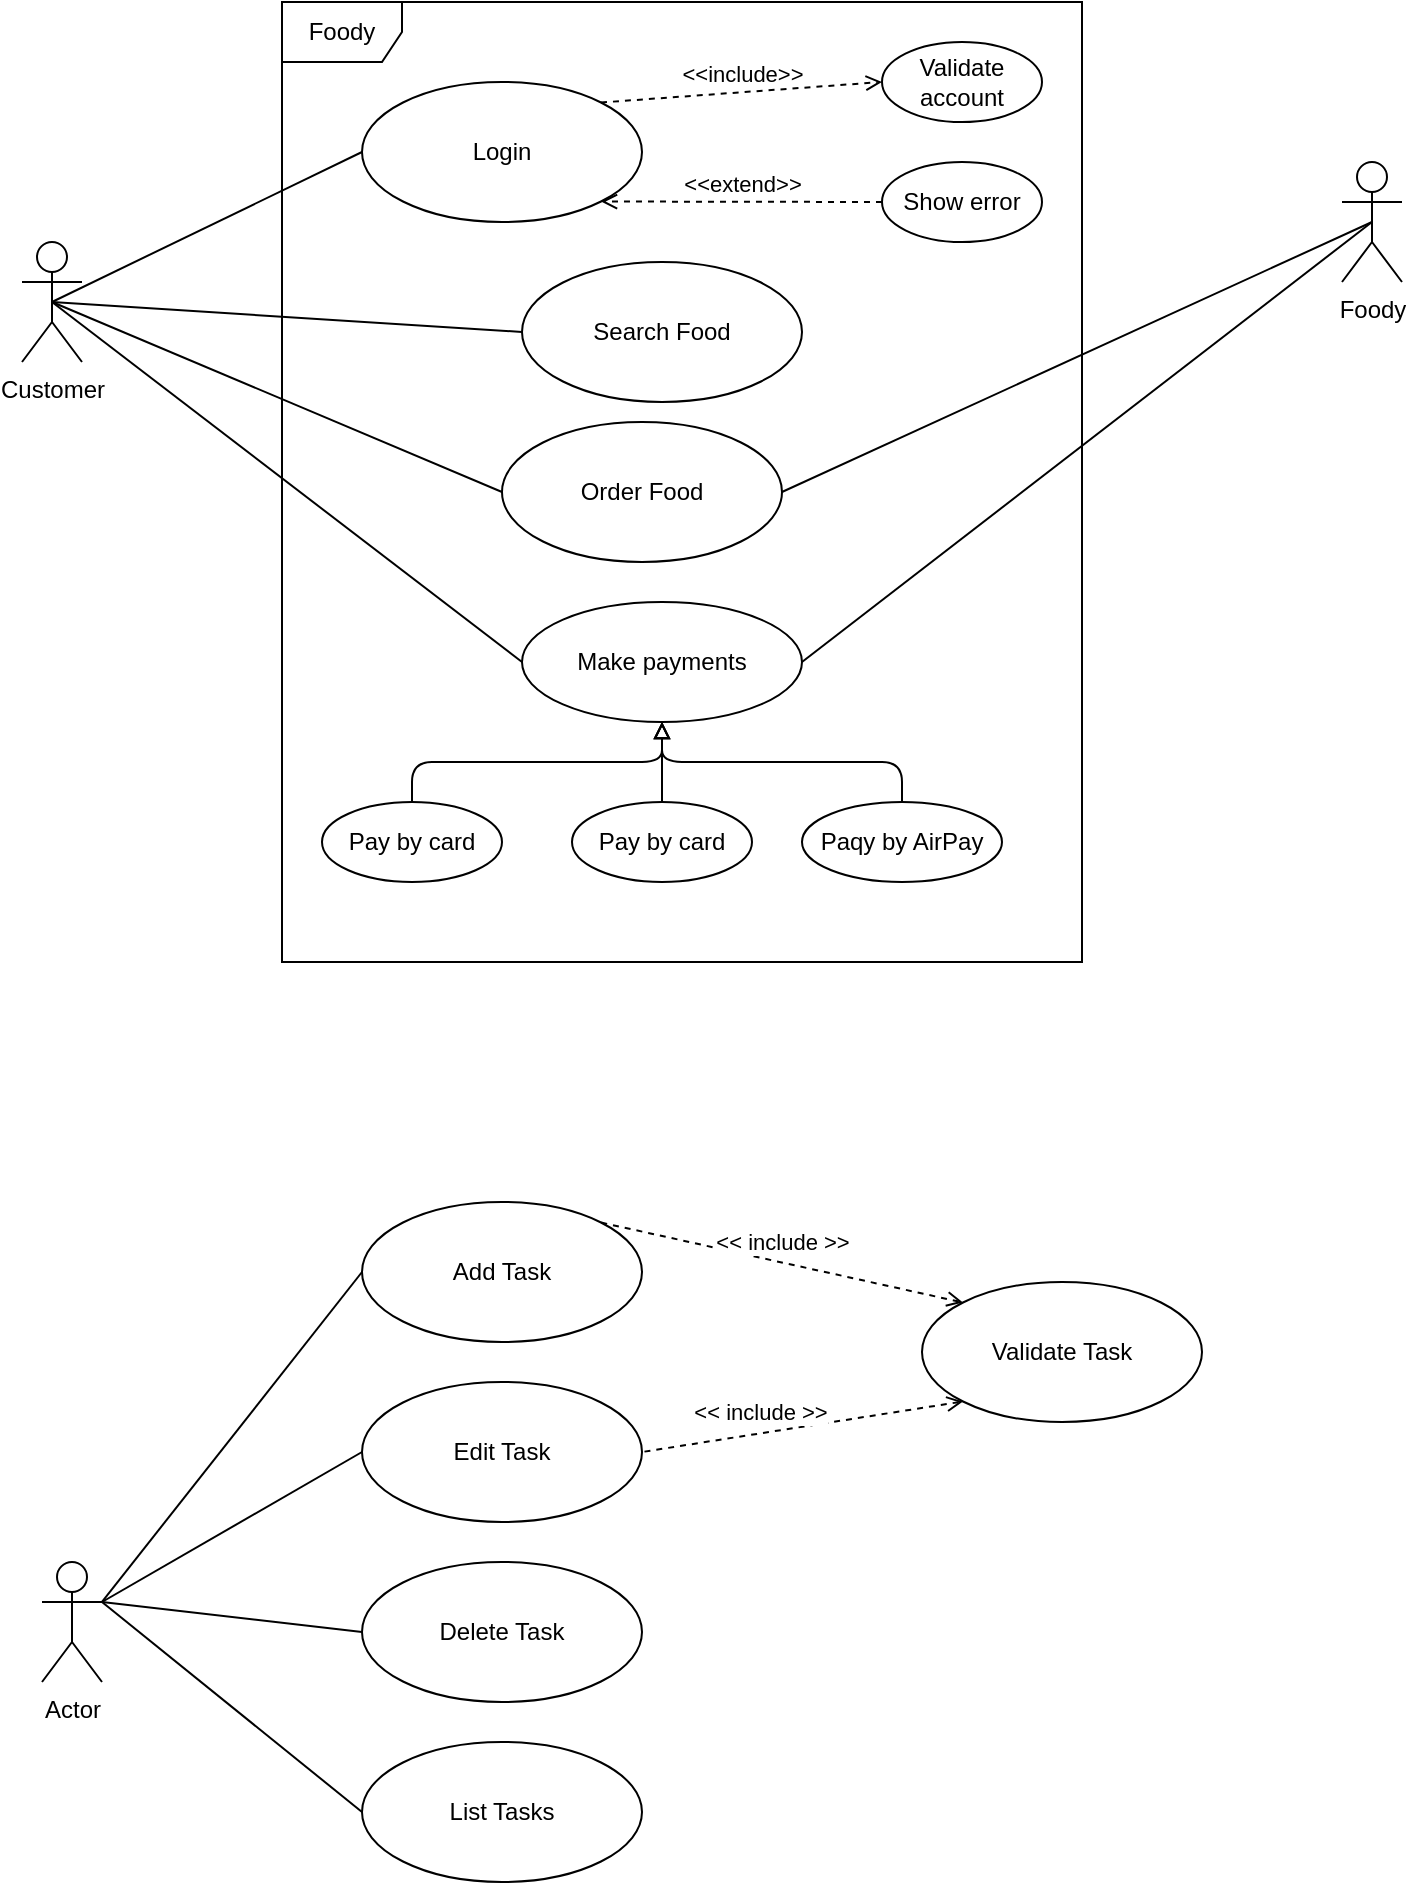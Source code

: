<mxfile>
    <diagram id="sh7J7erF2aYugvHl6vvz" name="Usecase">
        <mxGraphModel dx="1050" dy="503" grid="1" gridSize="10" guides="1" tooltips="1" connect="1" arrows="1" fold="1" page="1" pageScale="1" pageWidth="850" pageHeight="1100" math="0" shadow="0">
            <root>
                <mxCell id="0"/>
                <mxCell id="1" parent="0"/>
                <mxCell id="14" value="Foody" style="shape=umlFrame;whiteSpace=wrap;html=1;" parent="1" vertex="1">
                    <mxGeometry x="200" y="40" width="400" height="480" as="geometry"/>
                </mxCell>
                <mxCell id="30" style="edgeStyle=none;html=1;exitX=0.5;exitY=0.5;exitDx=0;exitDy=0;exitPerimeter=0;entryX=0;entryY=0.5;entryDx=0;entryDy=0;endArrow=none;endFill=0;" parent="1" source="22" target="26" edge="1">
                    <mxGeometry relative="1" as="geometry"/>
                </mxCell>
                <mxCell id="31" style="edgeStyle=none;html=1;exitX=0.5;exitY=0.5;exitDx=0;exitDy=0;exitPerimeter=0;entryX=0;entryY=0.5;entryDx=0;entryDy=0;endArrow=none;endFill=0;" parent="1" source="22" target="27" edge="1">
                    <mxGeometry relative="1" as="geometry"/>
                </mxCell>
                <mxCell id="33" style="edgeStyle=none;html=1;exitX=0.5;exitY=0.5;exitDx=0;exitDy=0;exitPerimeter=0;entryX=0;entryY=0.5;entryDx=0;entryDy=0;endArrow=none;endFill=0;" parent="1" source="22" target="28" edge="1">
                    <mxGeometry relative="1" as="geometry"/>
                </mxCell>
                <mxCell id="34" style="edgeStyle=none;html=1;entryX=0;entryY=0.5;entryDx=0;entryDy=0;endArrow=none;endFill=0;exitX=0.5;exitY=0.5;exitDx=0;exitDy=0;exitPerimeter=0;" parent="1" source="22" target="29" edge="1">
                    <mxGeometry relative="1" as="geometry">
                        <mxPoint x="110" y="220" as="sourcePoint"/>
                    </mxGeometry>
                </mxCell>
                <mxCell id="22" value="Customer" style="shape=umlActor;verticalLabelPosition=bottom;verticalAlign=top;html=1;" parent="1" vertex="1">
                    <mxGeometry x="70" y="160" width="30" height="60" as="geometry"/>
                </mxCell>
                <mxCell id="35" style="edgeStyle=none;html=1;exitX=0.5;exitY=0.5;exitDx=0;exitDy=0;exitPerimeter=0;entryX=1;entryY=0.5;entryDx=0;entryDy=0;endArrow=none;endFill=0;" parent="1" source="23" target="28" edge="1">
                    <mxGeometry relative="1" as="geometry"/>
                </mxCell>
                <mxCell id="36" style="edgeStyle=none;html=1;exitX=0.5;exitY=0.5;exitDx=0;exitDy=0;exitPerimeter=0;entryX=1;entryY=0.5;entryDx=0;entryDy=0;endArrow=none;endFill=0;" parent="1" source="23" target="29" edge="1">
                    <mxGeometry relative="1" as="geometry"/>
                </mxCell>
                <mxCell id="23" value="Foody" style="shape=umlActor;verticalLabelPosition=bottom;verticalAlign=top;html=1;" parent="1" vertex="1">
                    <mxGeometry x="730" y="120" width="30" height="60" as="geometry"/>
                </mxCell>
                <mxCell id="26" value="Login&lt;span style=&quot;color: rgba(0, 0, 0, 0); font-family: monospace; font-size: 0px; text-align: start;&quot;&gt;%3CmxGraphModel%3E%3Croot%3E%3CmxCell%20id%3D%220%22%2F%3E%3CmxCell%20id%3D%221%22%20parent%3D%220%22%2F%3E%3CmxCell%20id%3D%222%22%20value%3D%22Customer%22%20style%3D%22shape%3DumlActor%3BverticalLabelPosition%3Dbottom%3BverticalAlign%3Dtop%3Bhtml%3D1%3B%22%20vertex%3D%221%22%20parent%3D%221%22%3E%3CmxGeometry%20x%3D%2290%22%20y%3D%22120%22%20width%3D%2230%22%20height%3D%2260%22%20as%3D%22geometry%22%2F%3E%3C%2FmxCell%3E%3C%2Froot%3E%3C%2FmxGraphModel%3E&lt;/span&gt;" style="ellipse;whiteSpace=wrap;html=1;" parent="1" vertex="1">
                    <mxGeometry x="240" y="80" width="140" height="70" as="geometry"/>
                </mxCell>
                <mxCell id="27" value="Search Food" style="ellipse;whiteSpace=wrap;html=1;" parent="1" vertex="1">
                    <mxGeometry x="320" y="170" width="140" height="70" as="geometry"/>
                </mxCell>
                <mxCell id="28" value="Order Food" style="ellipse;whiteSpace=wrap;html=1;" parent="1" vertex="1">
                    <mxGeometry x="310" y="250" width="140" height="70" as="geometry"/>
                </mxCell>
                <mxCell id="29" value="Make payments" style="ellipse;whiteSpace=wrap;html=1;" parent="1" vertex="1">
                    <mxGeometry x="320" y="340" width="140" height="60" as="geometry"/>
                </mxCell>
                <mxCell id="39" value="Validate account" style="ellipse;whiteSpace=wrap;html=1;" parent="1" vertex="1">
                    <mxGeometry x="500" y="60" width="80" height="40" as="geometry"/>
                </mxCell>
                <mxCell id="40" value="Show error" style="ellipse;whiteSpace=wrap;html=1;" parent="1" vertex="1">
                    <mxGeometry x="500" y="120" width="80" height="40" as="geometry"/>
                </mxCell>
                <mxCell id="41" value="&amp;lt;&amp;lt;include&amp;gt;&amp;gt;" style="html=1;verticalAlign=bottom;labelBackgroundColor=none;endArrow=open;endFill=0;dashed=1;entryX=0;entryY=0.5;entryDx=0;entryDy=0;exitX=1;exitY=0;exitDx=0;exitDy=0;" parent="1" source="26" target="39" edge="1">
                    <mxGeometry width="160" relative="1" as="geometry">
                        <mxPoint x="300" y="270" as="sourcePoint"/>
                        <mxPoint x="460" y="270" as="targetPoint"/>
                    </mxGeometry>
                </mxCell>
                <mxCell id="42" value="&amp;lt;&amp;lt;extend&amp;gt;&amp;gt;" style="html=1;verticalAlign=bottom;labelBackgroundColor=none;endArrow=open;endFill=0;dashed=1;entryX=1;entryY=1;entryDx=0;entryDy=0;exitX=0;exitY=0.5;exitDx=0;exitDy=0;" parent="1" source="40" target="26" edge="1">
                    <mxGeometry width="160" relative="1" as="geometry">
                        <mxPoint x="300" y="270" as="sourcePoint"/>
                        <mxPoint x="460" y="270" as="targetPoint"/>
                    </mxGeometry>
                </mxCell>
                <mxCell id="48" style="edgeStyle=elbowEdgeStyle;html=1;exitX=0.5;exitY=0;exitDx=0;exitDy=0;endArrow=block;endFill=0;elbow=vertical;" parent="1" source="44" target="29" edge="1">
                    <mxGeometry relative="1" as="geometry"/>
                </mxCell>
                <mxCell id="44" value="Paqy by AirPay" style="ellipse;whiteSpace=wrap;html=1;" parent="1" vertex="1">
                    <mxGeometry x="460" y="440" width="100" height="40" as="geometry"/>
                </mxCell>
                <mxCell id="49" style="edgeStyle=elbowEdgeStyle;html=1;exitX=0.5;exitY=0;exitDx=0;exitDy=0;entryX=0.5;entryY=1;entryDx=0;entryDy=0;endArrow=block;endFill=0;elbow=vertical;" parent="1" source="45" target="29" edge="1">
                    <mxGeometry relative="1" as="geometry"/>
                </mxCell>
                <mxCell id="45" value="Pay by card" style="ellipse;whiteSpace=wrap;html=1;" parent="1" vertex="1">
                    <mxGeometry x="345" y="440" width="90" height="40" as="geometry"/>
                </mxCell>
                <mxCell id="47" style="edgeStyle=elbowEdgeStyle;html=1;exitX=0.5;exitY=0;exitDx=0;exitDy=0;entryX=0.5;entryY=1;entryDx=0;entryDy=0;endArrow=block;endFill=0;elbow=vertical;" parent="1" source="46" target="29" edge="1">
                    <mxGeometry relative="1" as="geometry"/>
                </mxCell>
                <mxCell id="46" value="Pay by card" style="ellipse;whiteSpace=wrap;html=1;" parent="1" vertex="1">
                    <mxGeometry x="220" y="440" width="90" height="40" as="geometry"/>
                </mxCell>
                <mxCell id="ckvFqKnU40w-wQOgUnxC-49" value="Actor" style="shape=umlActor;verticalLabelPosition=bottom;verticalAlign=top;html=1;" parent="1" vertex="1">
                    <mxGeometry x="80" y="820" width="30" height="60" as="geometry"/>
                </mxCell>
                <mxCell id="ckvFqKnU40w-wQOgUnxC-54" style="edgeStyle=none;html=1;exitX=0;exitY=0.5;exitDx=0;exitDy=0;entryX=1;entryY=0.333;entryDx=0;entryDy=0;entryPerimeter=0;endArrow=none;endFill=0;" parent="1" source="ckvFqKnU40w-wQOgUnxC-50" target="ckvFqKnU40w-wQOgUnxC-49" edge="1">
                    <mxGeometry relative="1" as="geometry"/>
                </mxCell>
                <mxCell id="ckvFqKnU40w-wQOgUnxC-50" value="Add Task" style="ellipse;whiteSpace=wrap;html=1;" parent="1" vertex="1">
                    <mxGeometry x="240" y="640" width="140" height="70" as="geometry"/>
                </mxCell>
                <mxCell id="ckvFqKnU40w-wQOgUnxC-55" style="edgeStyle=none;html=1;exitX=0;exitY=0.5;exitDx=0;exitDy=0;endArrow=none;endFill=0;" parent="1" source="ckvFqKnU40w-wQOgUnxC-51" edge="1">
                    <mxGeometry relative="1" as="geometry">
                        <mxPoint x="110" y="840" as="targetPoint"/>
                    </mxGeometry>
                </mxCell>
                <mxCell id="ckvFqKnU40w-wQOgUnxC-51" value="Edit Task" style="ellipse;whiteSpace=wrap;html=1;" parent="1" vertex="1">
                    <mxGeometry x="240" y="730" width="140" height="70" as="geometry"/>
                </mxCell>
                <mxCell id="ckvFqKnU40w-wQOgUnxC-56" style="edgeStyle=none;html=1;exitX=0;exitY=0.5;exitDx=0;exitDy=0;entryX=1;entryY=0.333;entryDx=0;entryDy=0;entryPerimeter=0;endArrow=none;endFill=0;" parent="1" source="ckvFqKnU40w-wQOgUnxC-52" target="ckvFqKnU40w-wQOgUnxC-49" edge="1">
                    <mxGeometry relative="1" as="geometry"/>
                </mxCell>
                <mxCell id="ckvFqKnU40w-wQOgUnxC-52" value="Delete Task" style="ellipse;whiteSpace=wrap;html=1;" parent="1" vertex="1">
                    <mxGeometry x="240" y="820" width="140" height="70" as="geometry"/>
                </mxCell>
                <mxCell id="ckvFqKnU40w-wQOgUnxC-57" style="edgeStyle=none;html=1;exitX=0;exitY=0.5;exitDx=0;exitDy=0;entryX=1;entryY=0.333;entryDx=0;entryDy=0;entryPerimeter=0;endArrow=none;endFill=0;" parent="1" source="ckvFqKnU40w-wQOgUnxC-53" target="ckvFqKnU40w-wQOgUnxC-49" edge="1">
                    <mxGeometry relative="1" as="geometry"/>
                </mxCell>
                <mxCell id="ckvFqKnU40w-wQOgUnxC-53" value="List Tasks" style="ellipse;whiteSpace=wrap;html=1;" parent="1" vertex="1">
                    <mxGeometry x="240" y="910" width="140" height="70" as="geometry"/>
                </mxCell>
                <mxCell id="ckvFqKnU40w-wQOgUnxC-59" style="edgeStyle=none;html=1;exitX=0;exitY=0;exitDx=0;exitDy=0;entryX=1;entryY=0;entryDx=0;entryDy=0;endArrow=none;endFill=0;dashed=1;startArrow=open;startFill=0;" parent="1" source="ckvFqKnU40w-wQOgUnxC-58" target="ckvFqKnU40w-wQOgUnxC-50" edge="1">
                    <mxGeometry relative="1" as="geometry"/>
                </mxCell>
                <mxCell id="ckvFqKnU40w-wQOgUnxC-60" value="&amp;lt;&amp;lt; include &amp;gt;&amp;gt;" style="edgeLabel;html=1;align=center;verticalAlign=middle;resizable=0;points=[];" parent="ckvFqKnU40w-wQOgUnxC-59" vertex="1" connectable="0">
                    <mxGeometry x="0.255" y="1" relative="1" as="geometry">
                        <mxPoint x="23" y="-6" as="offset"/>
                    </mxGeometry>
                </mxCell>
                <mxCell id="ckvFqKnU40w-wQOgUnxC-62" style="edgeStyle=none;html=1;exitX=0;exitY=1;exitDx=0;exitDy=0;entryX=1;entryY=0.5;entryDx=0;entryDy=0;dashed=1;startArrow=open;startFill=0;endArrow=none;endFill=0;" parent="1" source="ckvFqKnU40w-wQOgUnxC-58" target="ckvFqKnU40w-wQOgUnxC-51" edge="1">
                    <mxGeometry relative="1" as="geometry"/>
                </mxCell>
                <mxCell id="ckvFqKnU40w-wQOgUnxC-63" value="&amp;lt;&amp;lt; include &amp;gt;&amp;gt;" style="edgeLabel;html=1;align=center;verticalAlign=middle;resizable=0;points=[];" parent="ckvFqKnU40w-wQOgUnxC-62" vertex="1" connectable="0">
                    <mxGeometry x="0.389" y="5" relative="1" as="geometry">
                        <mxPoint x="9" y="-17" as="offset"/>
                    </mxGeometry>
                </mxCell>
                <mxCell id="ckvFqKnU40w-wQOgUnxC-58" value="Validate Task" style="ellipse;whiteSpace=wrap;html=1;" parent="1" vertex="1">
                    <mxGeometry x="520" y="680" width="140" height="70" as="geometry"/>
                </mxCell>
            </root>
        </mxGraphModel>
    </diagram>
    <diagram id="pwobWAUgijRtCac4hcTn" name="MVP_ClassDiagram">
        <mxGraphModel dx="1050" dy="503" grid="1" gridSize="10" guides="1" tooltips="1" connect="1" arrows="1" fold="1" page="1" pageScale="1" pageWidth="850" pageHeight="1100" math="0" shadow="0">
            <root>
                <mxCell id="0"/>
                <mxCell id="1" parent="0"/>
                <mxCell id="uU5DJjp9jRrtXaKo1Rk1-1" value="TodoModel" style="swimlane;fontStyle=1;align=center;verticalAlign=top;childLayout=stackLayout;horizontal=1;startSize=28;horizontalStack=0;resizeParent=1;resizeParentMax=0;resizeLast=0;collapsible=1;marginBottom=0;" parent="1" vertex="1" collapsed="1">
                    <mxGeometry x="655" y="377" width="100" height="30" as="geometry">
                        <mxRectangle x="655" y="377" width="130" height="180" as="alternateBounds"/>
                    </mxGeometry>
                </mxCell>
                <mxCell id="uU5DJjp9jRrtXaKo1Rk1-2" value="- id: number&#10;- title: string&#10;- description: string&#10;- duration: number&#10;- status: StatusEnum" style="text;strokeColor=none;fillColor=none;align=left;verticalAlign=top;spacingLeft=4;spacingRight=4;overflow=hidden;rotatable=0;points=[[0,0.5],[1,0.5]];portConstraint=eastwest;" parent="uU5DJjp9jRrtXaKo1Rk1-1" vertex="1">
                    <mxGeometry y="28" width="130" height="74" as="geometry"/>
                </mxCell>
                <mxCell id="uU5DJjp9jRrtXaKo1Rk1-3" value="" style="line;strokeWidth=1;fillColor=none;align=left;verticalAlign=middle;spacingTop=-1;spacingLeft=3;spacingRight=3;rotatable=0;labelPosition=right;points=[];portConstraint=eastwest;strokeColor=inherit;" parent="uU5DJjp9jRrtXaKo1Rk1-1" vertex="1">
                    <mxGeometry y="102" width="130" height="8" as="geometry"/>
                </mxCell>
                <mxCell id="uU5DJjp9jRrtXaKo1Rk1-4" value="+ get/set title&#10;+ get/set description&#10;+ get/set duration&#10;+ get/set status" style="text;strokeColor=none;fillColor=none;align=left;verticalAlign=top;spacingLeft=4;spacingRight=4;overflow=hidden;rotatable=0;points=[[0,0.5],[1,0.5]];portConstraint=eastwest;" parent="uU5DJjp9jRrtXaKo1Rk1-1" vertex="1">
                    <mxGeometry y="110" width="130" height="70" as="geometry"/>
                </mxCell>
                <mxCell id="4igXV5ELRWF6kjezGDT6-8" style="edgeStyle=none;html=1;exitX=0.5;exitY=1;exitDx=0;exitDy=0;entryX=0.5;entryY=0;entryDx=0;entryDy=0;endArrow=open;endFill=0;" parent="1" source="uU5DJjp9jRrtXaKo1Rk1-5" target="x4M4Bi2zKPbkmBw32K21-12" edge="1">
                    <mxGeometry relative="1" as="geometry"/>
                </mxCell>
                <mxCell id="4igXV5ELRWF6kjezGDT6-11" style="edgeStyle=none;html=1;exitX=1;exitY=0.5;exitDx=0;exitDy=0;entryX=0;entryY=0.5;entryDx=0;entryDy=0;endArrow=open;endFill=0;" parent="1" source="uU5DJjp9jRrtXaKo1Rk1-5" target="x4M4Bi2zKPbkmBw32K21-16" edge="1">
                    <mxGeometry relative="1" as="geometry"/>
                </mxCell>
                <mxCell id="C2bSEk6IoM--utISVfZk-4" style="html=1;exitX=0.75;exitY=1;exitDx=0;exitDy=0;entryX=0;entryY=0.5;entryDx=0;entryDy=0;fontColor=#FFFFFF;endArrow=open;endFill=0;" parent="1" source="uU5DJjp9jRrtXaKo1Rk1-5" target="uU5DJjp9jRrtXaKo1Rk1-1" edge="1">
                    <mxGeometry relative="1" as="geometry"/>
                </mxCell>
                <mxCell id="uU5DJjp9jRrtXaKo1Rk1-5" value="TodoPresenter" style="swimlane;fontStyle=1;align=center;verticalAlign=top;childLayout=stackLayout;horizontal=1;startSize=26;horizontalStack=0;resizeParent=1;resizeParentMax=0;resizeLast=0;collapsible=1;marginBottom=0;" parent="1" vertex="1" collapsed="1">
                    <mxGeometry x="240" y="120" width="120" height="30" as="geometry">
                        <mxRectangle x="240" y="120" width="420" height="170" as="alternateBounds"/>
                    </mxGeometry>
                </mxCell>
                <mxCell id="uU5DJjp9jRrtXaKo1Rk1-6" value="- view: ITodoView&#10;- model: TodoModel&#10;- service: ITodoRepo" style="text;strokeColor=none;fillColor=none;align=left;verticalAlign=top;spacingLeft=4;spacingRight=4;overflow=hidden;rotatable=0;points=[[0,0.5],[1,0.5]];portConstraint=eastwest;" parent="uU5DJjp9jRrtXaKo1Rk1-5" vertex="1">
                    <mxGeometry y="26" width="420" height="54" as="geometry"/>
                </mxCell>
                <mxCell id="uU5DJjp9jRrtXaKo1Rk1-7" value="" style="line;strokeWidth=1;fillColor=none;align=left;verticalAlign=middle;spacingTop=-1;spacingLeft=3;spacingRight=3;rotatable=0;labelPosition=right;points=[];portConstraint=eastwest;strokeColor=inherit;" parent="uU5DJjp9jRrtXaKo1Rk1-5" vertex="1">
                    <mxGeometry y="80" width="420" height="8" as="geometry"/>
                </mxCell>
                <mxCell id="uU5DJjp9jRrtXaKo1Rk1-8" value="+ constructor(view: ITodoView, model: TodoModel, service: ITodoRepo): void&#10;+ getTodoList(): Todo[]&#10;+ createTodo(todo: Todo): void&#10;+ editTodo(todo: Todo): void&#10;+ deleteTodo(id: number): void" style="text;strokeColor=none;fillColor=none;align=left;verticalAlign=top;spacingLeft=4;spacingRight=4;overflow=hidden;rotatable=0;points=[[0,0.5],[1,0.5]];portConstraint=eastwest;" parent="uU5DJjp9jRrtXaKo1Rk1-5" vertex="1">
                    <mxGeometry y="88" width="420" height="82" as="geometry"/>
                </mxCell>
                <mxCell id="4igXV5ELRWF6kjezGDT6-9" style="edgeStyle=none;html=1;exitX=1;exitY=0.5;exitDx=0;exitDy=0;entryX=0;entryY=0.5;entryDx=0;entryDy=0;endArrow=block;endFill=0;dashed=1;" parent="1" source="x4M4Bi2zKPbkmBw32K21-5" target="x4M4Bi2zKPbkmBw32K21-12" edge="1">
                    <mxGeometry relative="1" as="geometry"/>
                </mxCell>
                <mxCell id="4igXV5ELRWF6kjezGDT6-17" style="edgeStyle=orthogonalEdgeStyle;html=1;exitX=0.5;exitY=0;exitDx=0;exitDy=0;entryX=0;entryY=0.5;entryDx=0;entryDy=0;endArrow=open;endFill=0;" parent="1" source="x4M4Bi2zKPbkmBw32K21-5" target="uU5DJjp9jRrtXaKo1Rk1-5" edge="1">
                    <mxGeometry relative="1" as="geometry"/>
                </mxCell>
                <mxCell id="x4M4Bi2zKPbkmBw32K21-5" value="TodoView" style="swimlane;fontStyle=1;align=center;verticalAlign=top;childLayout=stackLayout;horizontal=1;startSize=26;horizontalStack=0;resizeParent=1;resizeParentMax=0;resizeLast=0;collapsible=1;marginBottom=0;" parent="1" vertex="1" collapsed="1">
                    <mxGeometry x="40" y="377" width="100" height="30" as="geometry">
                        <mxRectangle x="40" y="377" width="190" height="160" as="alternateBounds"/>
                    </mxGeometry>
                </mxCell>
                <mxCell id="x4M4Bi2zKPbkmBw32K21-6" value="+ todos: Todo[]&#10;+ errorMessage: string&#10;+ todoInput: Todo&#10;+ presenter: TodoPresenter" style="text;strokeColor=none;fillColor=none;align=left;verticalAlign=top;spacingLeft=4;spacingRight=4;overflow=hidden;rotatable=0;points=[[0,0.5],[1,0.5]];portConstraint=eastwest;" parent="x4M4Bi2zKPbkmBw32K21-5" vertex="1">
                    <mxGeometry y="26" width="190" height="64" as="geometry"/>
                </mxCell>
                <mxCell id="x4M4Bi2zKPbkmBw32K21-7" value="" style="line;strokeWidth=1;fillColor=none;align=left;verticalAlign=middle;spacingTop=-1;spacingLeft=3;spacingRight=3;rotatable=0;labelPosition=right;points=[];portConstraint=eastwest;strokeColor=inherit;" parent="x4M4Bi2zKPbkmBw32K21-5" vertex="1">
                    <mxGeometry y="90" width="190" height="8" as="geometry"/>
                </mxCell>
                <mxCell id="x4M4Bi2zKPbkmBw32K21-8" value="- handleCreate(todo:Todo): void&#10;- handleEdit(todo: Todo): void&#10;- handleDelete(id: number): void" style="text;strokeColor=none;fillColor=none;align=left;verticalAlign=top;spacingLeft=4;spacingRight=4;overflow=hidden;rotatable=0;points=[[0,0.5],[1,0.5]];portConstraint=eastwest;" parent="x4M4Bi2zKPbkmBw32K21-5" vertex="1">
                    <mxGeometry y="98" width="190" height="62" as="geometry"/>
                </mxCell>
                <mxCell id="x4M4Bi2zKPbkmBw32K21-12" value="&lt;&lt; interface &gt;&gt;&#10;ITodoView" style="swimlane;fontStyle=1;align=center;verticalAlign=top;childLayout=stackLayout;horizontal=1;startSize=40;horizontalStack=0;resizeParent=1;resizeParentMax=0;resizeLast=0;collapsible=1;marginBottom=0;" parent="1" vertex="1" collapsed="1">
                    <mxGeometry x="235" y="372" width="130" height="40" as="geometry">
                        <mxRectangle x="235" y="372" width="280" height="112" as="alternateBounds"/>
                    </mxGeometry>
                </mxCell>
                <mxCell id="x4M4Bi2zKPbkmBw32K21-15" value="loadData(todos: Todo[]): void&#10;resetInput(): void&#10;showError(errorMessage: string): void&#10;showSuccess(successMessage: string): void" style="text;strokeColor=none;fillColor=none;align=left;verticalAlign=top;spacingLeft=4;spacingRight=4;overflow=hidden;rotatable=0;points=[[0,0.5],[1,0.5]];portConstraint=eastwest;" parent="x4M4Bi2zKPbkmBw32K21-12" vertex="1">
                    <mxGeometry y="40" width="280" height="72" as="geometry"/>
                </mxCell>
                <mxCell id="x4M4Bi2zKPbkmBw32K21-16" value="&lt;&lt; interface &gt;&gt;&#10;ITodoRepo" style="swimlane;fontStyle=1;align=center;verticalAlign=top;childLayout=stackLayout;horizontal=1;startSize=40;horizontalStack=0;resizeParent=1;resizeParentMax=0;resizeLast=0;collapsible=1;marginBottom=0;" parent="1" vertex="1" collapsed="1">
                    <mxGeometry x="640" y="115" width="130" height="40" as="geometry">
                        <mxRectangle x="640" y="115" width="280" height="112" as="alternateBounds"/>
                    </mxGeometry>
                </mxCell>
                <mxCell id="x4M4Bi2zKPbkmBw32K21-18" value="getTodoList(): Todo[]&#10;createTodo(todo: Todo): void&#10;updateTodo(todo: Todo): void&#10;deleteTodo(id: number): void" style="text;strokeColor=none;fillColor=none;align=left;verticalAlign=top;spacingLeft=4;spacingRight=4;overflow=hidden;rotatable=0;points=[[0,0.5],[1,0.5]];portConstraint=eastwest;" parent="x4M4Bi2zKPbkmBw32K21-16" vertex="1">
                    <mxGeometry y="40" width="280" height="72" as="geometry"/>
                </mxCell>
                <mxCell id="4igXV5ELRWF6kjezGDT6-13" style="edgeStyle=none;html=1;exitX=0.5;exitY=0;exitDx=0;exitDy=0;entryX=0.5;entryY=1;entryDx=0;entryDy=0;endArrow=block;endFill=0;dashed=1;" parent="1" source="4igXV5ELRWF6kjezGDT6-4" target="x4M4Bi2zKPbkmBw32K21-16" edge="1">
                    <mxGeometry relative="1" as="geometry"/>
                </mxCell>
                <mxCell id="4igXV5ELRWF6kjezGDT6-4" value="TodoRepo" style="swimlane;fontStyle=1;align=center;verticalAlign=top;childLayout=stackLayout;horizontal=1;startSize=30;horizontalStack=0;resizeParent=1;resizeParentMax=0;resizeLast=0;collapsible=1;marginBottom=0;" parent="1" vertex="1" collapsed="1">
                    <mxGeometry x="655" y="230" width="100" height="30" as="geometry">
                        <mxRectangle x="655" y="230" width="160" height="30" as="alternateBounds"/>
                    </mxGeometry>
                </mxCell>
            </root>
        </mxGraphModel>
    </diagram>
    <diagram id="l4eYUrH_tBh5eO2mnF7a" name="VIPER_ClassDiagram">
        <mxGraphModel dx="1050" dy="503" grid="1" gridSize="10" guides="1" tooltips="1" connect="1" arrows="1" fold="1" page="1" pageScale="1" pageWidth="850" pageHeight="1100" math="0" shadow="0">
            <root>
                <mxCell id="0"/>
                <mxCell id="1" parent="0"/>
                <mxCell id="CTccMa4ZF6ZhDDbnoaF_-11" value="&lt;&lt; interface &gt;&gt;&#10;ITodoView" style="swimlane;fontStyle=1;align=center;verticalAlign=top;childLayout=stackLayout;horizontal=1;startSize=40;horizontalStack=0;resizeParent=1;resizeParentMax=0;resizeLast=0;collapsible=1;marginBottom=0;" parent="1" vertex="1" collapsed="1">
                    <mxGeometry x="230" y="290" width="130" height="40" as="geometry">
                        <mxRectangle x="230" y="290" width="280" height="112" as="alternateBounds"/>
                    </mxGeometry>
                </mxCell>
                <mxCell id="CTccMa4ZF6ZhDDbnoaF_-12" value="loadData(todos: Todo[]): void&#10;resetInput(): void&#10;showError(errorMessage: string): void&#10;showSuccess(successMessage: string): void" style="text;strokeColor=none;fillColor=none;align=left;verticalAlign=top;spacingLeft=4;spacingRight=4;overflow=hidden;rotatable=0;points=[[0,0.5],[1,0.5]];portConstraint=eastwest;" parent="CTccMa4ZF6ZhDDbnoaF_-11" vertex="1">
                    <mxGeometry y="40" width="280" height="72" as="geometry"/>
                </mxCell>
                <mxCell id="LCTBcHF5Dp_FqrNE8A8V-1" style="edgeStyle=none;html=1;exitX=0.5;exitY=0;exitDx=0;exitDy=0;fontColor=#FFFFFF;endArrow=block;endFill=0;dashed=1;entryX=0.5;entryY=1;entryDx=0;entryDy=0;" parent="1" source="cbZlL0SL14AivZehqzmd-1" target="cbZlL0SL14AivZehqzmd-41" edge="1">
                    <mxGeometry relative="1" as="geometry">
                        <mxPoint x="660" y="330" as="targetPoint"/>
                    </mxGeometry>
                </mxCell>
                <mxCell id="cbZlL0SL14AivZehqzmd-1" value="TodoRepo" style="swimlane;fontStyle=1;align=center;verticalAlign=top;childLayout=stackLayout;horizontal=1;startSize=60;horizontalStack=0;resizeParent=1;resizeParentMax=0;resizeLast=0;collapsible=1;marginBottom=0;" parent="1" vertex="1" collapsed="1">
                    <mxGeometry x="645" y="410" width="120" height="30" as="geometry">
                        <mxRectangle x="645" y="410" width="155" height="30" as="alternateBounds"/>
                    </mxGeometry>
                </mxCell>
                <mxCell id="cbZlL0SL14AivZehqzmd-21" value="TodoEntity" style="swimlane;fontStyle=1;align=center;verticalAlign=top;childLayout=stackLayout;horizontal=1;startSize=26;horizontalStack=0;resizeParent=1;resizeParentMax=0;resizeLast=0;collapsible=1;marginBottom=0;" parent="1" vertex="1" collapsed="1">
                    <mxGeometry x="640" y="40" width="120" height="30" as="geometry">
                        <mxRectangle x="640" y="40" width="160" height="188" as="alternateBounds"/>
                    </mxGeometry>
                </mxCell>
                <mxCell id="cbZlL0SL14AivZehqzmd-22" value="- id: number&#10;- title: string&#10;- description: string&#10;- duration: number&#10;- status: StatusEnum" style="text;strokeColor=none;fillColor=none;align=left;verticalAlign=top;spacingLeft=4;spacingRight=4;overflow=hidden;rotatable=0;points=[[0,0.5],[1,0.5]];portConstraint=eastwest;" parent="cbZlL0SL14AivZehqzmd-21" vertex="1">
                    <mxGeometry y="26" width="160" height="84" as="geometry"/>
                </mxCell>
                <mxCell id="cbZlL0SL14AivZehqzmd-23" value="" style="line;strokeWidth=1;fillColor=none;align=left;verticalAlign=middle;spacingTop=-1;spacingLeft=3;spacingRight=3;rotatable=0;labelPosition=right;points=[];portConstraint=eastwest;strokeColor=inherit;" parent="cbZlL0SL14AivZehqzmd-21" vertex="1">
                    <mxGeometry y="110" width="160" height="8" as="geometry"/>
                </mxCell>
                <mxCell id="cbZlL0SL14AivZehqzmd-24" value="+ get/set title&#10;+ get/set description&#10;+ get/set duration&#10;+ get/set status" style="text;strokeColor=none;fillColor=none;align=left;verticalAlign=top;spacingLeft=4;spacingRight=4;overflow=hidden;rotatable=0;points=[[0,0.5],[1,0.5]];portConstraint=eastwest;" parent="cbZlL0SL14AivZehqzmd-21" vertex="1">
                    <mxGeometry y="118" width="160" height="70" as="geometry"/>
                </mxCell>
                <mxCell id="LCTBcHF5Dp_FqrNE8A8V-3" style="edgeStyle=none;html=1;exitX=1;exitY=0.5;exitDx=0;exitDy=0;entryX=0;entryY=0.5;entryDx=0;entryDy=0;fontColor=#FFFFFF;endArrow=open;endFill=0;" parent="1" source="cbZlL0SL14AivZehqzmd-25" target="cbZlL0SL14AivZehqzmd-29" edge="1">
                    <mxGeometry relative="1" as="geometry"/>
                </mxCell>
                <mxCell id="LCTBcHF5Dp_FqrNE8A8V-6" style="edgeStyle=none;html=1;exitX=0.5;exitY=1;exitDx=0;exitDy=0;entryX=0.5;entryY=0;entryDx=0;entryDy=0;fontColor=#FFFFFF;endArrow=open;endFill=0;" parent="1" source="cbZlL0SL14AivZehqzmd-25" target="CTccMa4ZF6ZhDDbnoaF_-11" edge="1">
                    <mxGeometry relative="1" as="geometry"/>
                </mxCell>
                <mxCell id="cbZlL0SL14AivZehqzmd-25" value="TodoPresenter" style="swimlane;fontStyle=1;align=center;verticalAlign=top;childLayout=stackLayout;horizontal=1;startSize=26;horizontalStack=0;resizeParent=1;resizeParentMax=0;resizeLast=0;collapsible=1;marginBottom=0;" parent="1" vertex="1" collapsed="1">
                    <mxGeometry x="230" y="170" width="120" height="30" as="geometry">
                        <mxRectangle x="230" y="170" width="340" height="150" as="alternateBounds"/>
                    </mxGeometry>
                </mxCell>
                <mxCell id="cbZlL0SL14AivZehqzmd-26" value="- view: ITodoView&#10;- interactor: TodoInteractor" style="text;strokeColor=none;fillColor=none;align=left;verticalAlign=top;spacingLeft=4;spacingRight=4;overflow=hidden;rotatable=0;points=[[0,0.5],[1,0.5]];portConstraint=eastwest;" parent="cbZlL0SL14AivZehqzmd-25" vertex="1">
                    <mxGeometry y="26" width="340" height="34" as="geometry"/>
                </mxCell>
                <mxCell id="cbZlL0SL14AivZehqzmd-27" value="" style="line;strokeWidth=1;fillColor=none;align=left;verticalAlign=middle;spacingTop=-1;spacingLeft=3;spacingRight=3;rotatable=0;labelPosition=right;points=[];portConstraint=eastwest;strokeColor=inherit;" parent="cbZlL0SL14AivZehqzmd-25" vertex="1">
                    <mxGeometry y="60" width="340" height="8" as="geometry"/>
                </mxCell>
                <mxCell id="cbZlL0SL14AivZehqzmd-28" value="+ constructor(view: ITodoView, interactor: TodoInteractor): void&#10;+ getTodoList(): Todo[]&#10;+ createTodo(todo: Todo): void&#10;+ editTodo(todo: Todo): void&#10;+ deleteTodo(id: number): void" style="text;strokeColor=none;fillColor=none;align=left;verticalAlign=top;spacingLeft=4;spacingRight=4;overflow=hidden;rotatable=0;points=[[0,0.5],[1,0.5]];portConstraint=eastwest;" parent="cbZlL0SL14AivZehqzmd-25" vertex="1">
                    <mxGeometry y="68" width="340" height="82" as="geometry"/>
                </mxCell>
                <mxCell id="LCTBcHF5Dp_FqrNE8A8V-4" style="edgeStyle=none;html=1;exitX=0.75;exitY=0;exitDx=0;exitDy=0;entryX=0;entryY=0.5;entryDx=0;entryDy=0;fontColor=#FFFFFF;endArrow=open;endFill=0;" parent="1" source="cbZlL0SL14AivZehqzmd-29" target="cbZlL0SL14AivZehqzmd-21" edge="1">
                    <mxGeometry relative="1" as="geometry"/>
                </mxCell>
                <mxCell id="LCTBcHF5Dp_FqrNE8A8V-5" style="edgeStyle=none;html=1;exitX=0.75;exitY=1;exitDx=0;exitDy=0;entryX=0;entryY=0.5;entryDx=0;entryDy=0;fontColor=#FFFFFF;endArrow=open;endFill=0;" parent="1" source="cbZlL0SL14AivZehqzmd-29" target="cbZlL0SL14AivZehqzmd-41" edge="1">
                    <mxGeometry relative="1" as="geometry"/>
                </mxCell>
                <mxCell id="cbZlL0SL14AivZehqzmd-29" value="TodoInteractor" style="swimlane;fontStyle=1;align=center;verticalAlign=top;childLayout=stackLayout;horizontal=1;startSize=26;horizontalStack=0;resizeParent=1;resizeParentMax=0;resizeLast=0;collapsible=1;marginBottom=0;" parent="1" vertex="1" collapsed="1">
                    <mxGeometry x="400" y="170" width="120" height="30" as="geometry">
                        <mxRectangle x="400" y="170" width="210" height="140" as="alternateBounds"/>
                    </mxGeometry>
                </mxCell>
                <mxCell id="cbZlL0SL14AivZehqzmd-30" value="- todoRepo: ITodoRepo" style="text;strokeColor=none;fillColor=none;align=left;verticalAlign=top;spacingLeft=4;spacingRight=4;overflow=hidden;rotatable=0;points=[[0,0.5],[1,0.5]];portConstraint=eastwest;" parent="cbZlL0SL14AivZehqzmd-29" vertex="1">
                    <mxGeometry y="26" width="210" height="24" as="geometry"/>
                </mxCell>
                <mxCell id="cbZlL0SL14AivZehqzmd-31" value="" style="line;strokeWidth=1;fillColor=none;align=left;verticalAlign=middle;spacingTop=-1;spacingLeft=3;spacingRight=3;rotatable=0;labelPosition=right;points=[];portConstraint=eastwest;strokeColor=inherit;" parent="cbZlL0SL14AivZehqzmd-29" vertex="1">
                    <mxGeometry y="50" width="210" height="8" as="geometry"/>
                </mxCell>
                <mxCell id="cbZlL0SL14AivZehqzmd-32" value="+ constructor(todoRepo: ITodoRepo)&#10;+ getTodoList(): Todo[]&#10;+ createTodo(todo: Todo): void&#10;+ updadteTodo(todo: Todo): void&#10;+ deleteTodo(todo: Todo): void" style="text;strokeColor=none;fillColor=none;align=left;verticalAlign=top;spacingLeft=4;spacingRight=4;overflow=hidden;rotatable=0;points=[[0,0.5],[1,0.5]];portConstraint=eastwest;" parent="cbZlL0SL14AivZehqzmd-29" vertex="1">
                    <mxGeometry y="58" width="210" height="82" as="geometry"/>
                </mxCell>
                <mxCell id="LCTBcHF5Dp_FqrNE8A8V-2" style="edgeStyle=none;html=1;exitX=1;exitY=0.5;exitDx=0;exitDy=0;entryX=0;entryY=0.5;entryDx=0;entryDy=0;fontColor=#FFFFFF;endArrow=open;endFill=0;" parent="1" source="K7YCB6w8H0Jf6cRRB3o_-1" target="cbZlL0SL14AivZehqzmd-25" edge="1">
                    <mxGeometry relative="1" as="geometry">
                        <mxPoint x="160" y="185" as="sourcePoint"/>
                    </mxGeometry>
                </mxCell>
                <mxCell id="cbZlL0SL14AivZehqzmd-41" value="&lt;&lt; interface &gt;&gt;&#10;ITodoRepo" style="swimlane;fontStyle=1;align=center;verticalAlign=top;childLayout=stackLayout;horizontal=1;startSize=40;horizontalStack=0;resizeParent=1;resizeParentMax=0;resizeLast=0;collapsible=1;marginBottom=0;" parent="1" vertex="1" collapsed="1">
                    <mxGeometry x="640" y="240" width="130" height="40" as="geometry">
                        <mxRectangle x="640" y="240" width="180" height="112" as="alternateBounds"/>
                    </mxGeometry>
                </mxCell>
                <mxCell id="cbZlL0SL14AivZehqzmd-42" value="getTodoList(): Todo[]&#10;createTodo(todo: Todo): void&#10;updateTodo(todo: Todo): void&#10;deleteTodo(id: number): void" style="text;strokeColor=none;fillColor=none;align=left;verticalAlign=top;spacingLeft=4;spacingRight=4;overflow=hidden;rotatable=0;points=[[0,0.5],[1,0.5]];portConstraint=eastwest;" parent="cbZlL0SL14AivZehqzmd-41" vertex="1">
                    <mxGeometry y="40" width="180" height="72" as="geometry"/>
                </mxCell>
                <mxCell id="K7YCB6w8H0Jf6cRRB3o_-1" value="TodoView" style="swimlane;fontStyle=1;align=center;verticalAlign=top;childLayout=stackLayout;horizontal=1;startSize=26;horizontalStack=0;resizeParent=1;resizeParentMax=0;resizeLast=0;collapsible=1;marginBottom=0;" vertex="1" collapsed="1" parent="1">
                    <mxGeometry x="50" y="170" width="100" height="30" as="geometry">
                        <mxRectangle x="50" y="170" width="190" height="160" as="alternateBounds"/>
                    </mxGeometry>
                </mxCell>
                <mxCell id="K7YCB6w8H0Jf6cRRB3o_-2" value="+ todos: Todo[]&#10;+ errorMessage: string&#10;+ todoInput: Todo&#10;+ presenter: TodoPresenter" style="text;strokeColor=none;fillColor=none;align=left;verticalAlign=top;spacingLeft=4;spacingRight=4;overflow=hidden;rotatable=0;points=[[0,0.5],[1,0.5]];portConstraint=eastwest;" vertex="1" parent="K7YCB6w8H0Jf6cRRB3o_-1">
                    <mxGeometry y="26" width="190" height="64" as="geometry"/>
                </mxCell>
                <mxCell id="K7YCB6w8H0Jf6cRRB3o_-3" value="" style="line;strokeWidth=1;fillColor=none;align=left;verticalAlign=middle;spacingTop=-1;spacingLeft=3;spacingRight=3;rotatable=0;labelPosition=right;points=[];portConstraint=eastwest;strokeColor=inherit;" vertex="1" parent="K7YCB6w8H0Jf6cRRB3o_-1">
                    <mxGeometry y="90" width="190" height="8" as="geometry"/>
                </mxCell>
                <mxCell id="K7YCB6w8H0Jf6cRRB3o_-4" value="- handleCreate(todo:Todo): void&#10;- handleEdit(todo: Todo): void&#10;- handleDelete(id: number): void" style="text;strokeColor=none;fillColor=none;align=left;verticalAlign=top;spacingLeft=4;spacingRight=4;overflow=hidden;rotatable=0;points=[[0,0.5],[1,0.5]];portConstraint=eastwest;" vertex="1" parent="K7YCB6w8H0Jf6cRRB3o_-1">
                    <mxGeometry y="98" width="190" height="62" as="geometry"/>
                </mxCell>
            </root>
        </mxGraphModel>
    </diagram>
</mxfile>